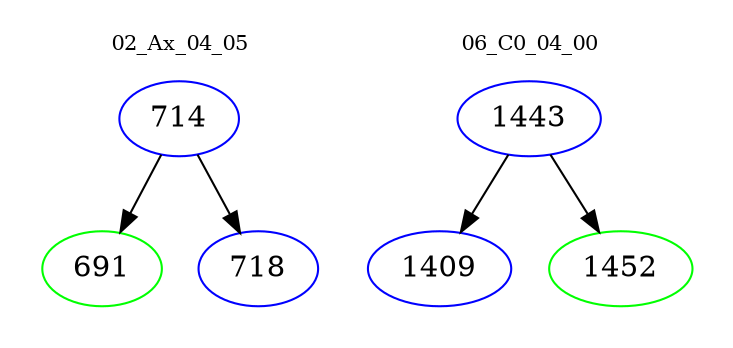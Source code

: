 digraph{
subgraph cluster_0 {
color = white
label = "02_Ax_04_05";
fontsize=10;
T0_714 [label="714", color="blue"]
T0_714 -> T0_691 [color="black"]
T0_691 [label="691", color="green"]
T0_714 -> T0_718 [color="black"]
T0_718 [label="718", color="blue"]
}
subgraph cluster_1 {
color = white
label = "06_C0_04_00";
fontsize=10;
T1_1443 [label="1443", color="blue"]
T1_1443 -> T1_1409 [color="black"]
T1_1409 [label="1409", color="blue"]
T1_1443 -> T1_1452 [color="black"]
T1_1452 [label="1452", color="green"]
}
}
